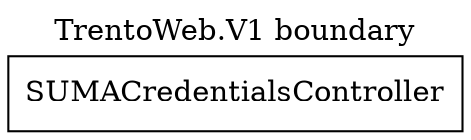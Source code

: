 digraph {
  label="TrentoWeb.V1 boundary";
  labelloc=top;
  rankdir=LR;

  "SUMACredentialsController" [shape=box];
}

